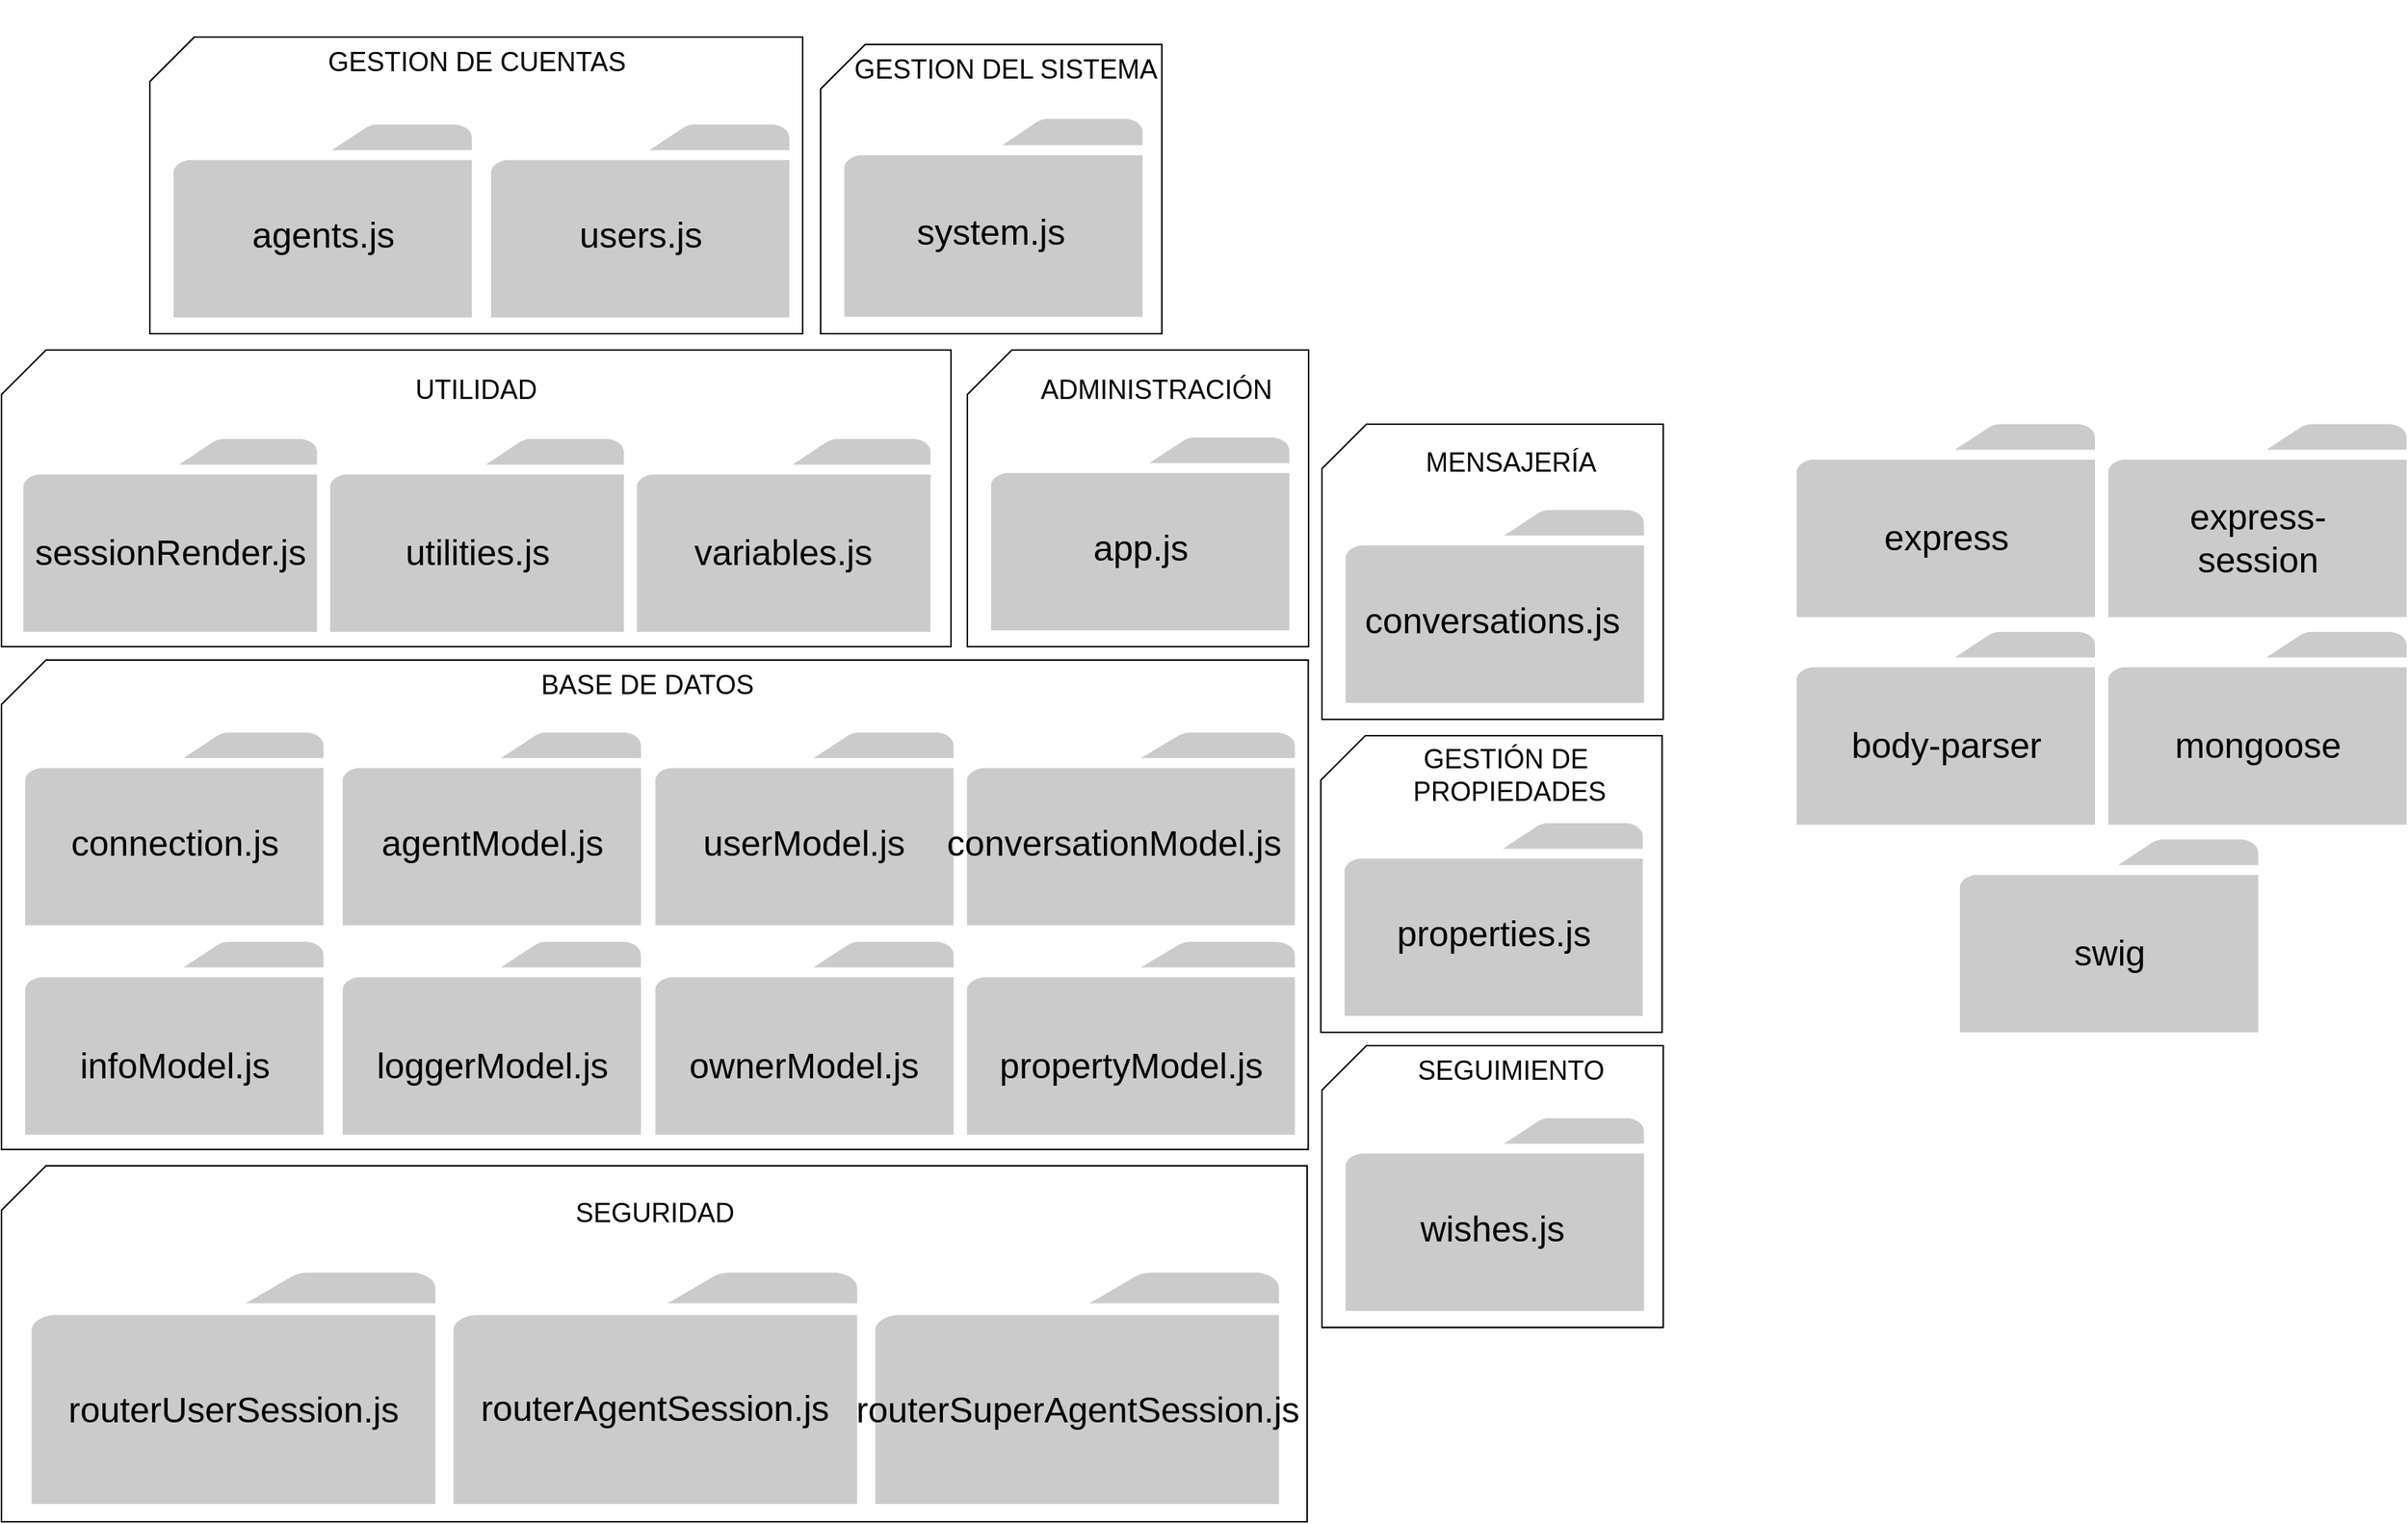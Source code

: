 <mxfile version="12.6.5" type="device"><diagram id="fbehNwFN4G72kFBzEDNn" name="Page-1"><mxGraphModel dx="266" dy="178" grid="1" gridSize="10" guides="1" tooltips="1" connect="1" arrows="1" fold="1" page="1" pageScale="1" pageWidth="827" pageHeight="1169" math="0" shadow="0"><root><mxCell id="0"/><mxCell id="1" parent="0"/><mxCell id="OHsln7tPTUVc43REC0FZ-2" value="" style="group" vertex="1" connectable="0" parent="1"><mxGeometry x="3980" y="2020" width="201" height="130" as="geometry"/></mxCell><mxCell id="OHsln7tPTUVc43REC0FZ-3" value="" style="pointerEvents=1;shadow=0;dashed=0;html=1;strokeColor=none;labelPosition=center;verticalLabelPosition=bottom;verticalAlign=top;outlineConnect=0;align=center;shape=mxgraph.office.concepts.folder;fillColor=#CCCBCB;" vertex="1" parent="OHsln7tPTUVc43REC0FZ-2"><mxGeometry width="201" height="130.0" as="geometry"/></mxCell><mxCell id="OHsln7tPTUVc43REC0FZ-4" value="&lt;span style=&quot;font-size: 24px&quot;&gt;express&lt;/span&gt;" style="text;html=1;strokeColor=none;fillColor=none;align=center;verticalAlign=middle;whiteSpace=wrap;rounded=0;" vertex="1" parent="OHsln7tPTUVc43REC0FZ-2"><mxGeometry x="28.5" y="53.321" width="144" height="47.709" as="geometry"/></mxCell><mxCell id="OHsln7tPTUVc43REC0FZ-5" value="" style="group" vertex="1" connectable="0" parent="1"><mxGeometry x="3980" y="2160" width="201" height="130" as="geometry"/></mxCell><mxCell id="OHsln7tPTUVc43REC0FZ-6" value="" style="pointerEvents=1;shadow=0;dashed=0;html=1;strokeColor=none;labelPosition=center;verticalLabelPosition=bottom;verticalAlign=top;outlineConnect=0;align=center;shape=mxgraph.office.concepts.folder;fillColor=#CCCBCB;" vertex="1" parent="OHsln7tPTUVc43REC0FZ-5"><mxGeometry width="201" height="130.0" as="geometry"/></mxCell><mxCell id="OHsln7tPTUVc43REC0FZ-7" value="&lt;span style=&quot;font-size: 24px&quot;&gt;body-parser&lt;/span&gt;" style="text;html=1;strokeColor=none;fillColor=none;align=center;verticalAlign=middle;whiteSpace=wrap;rounded=0;" vertex="1" parent="OHsln7tPTUVc43REC0FZ-5"><mxGeometry x="28.5" y="53.321" width="144" height="47.709" as="geometry"/></mxCell><mxCell id="OHsln7tPTUVc43REC0FZ-8" value="" style="group" vertex="1" connectable="0" parent="1"><mxGeometry x="4190" y="2020" width="201" height="130" as="geometry"/></mxCell><mxCell id="OHsln7tPTUVc43REC0FZ-9" value="" style="pointerEvents=1;shadow=0;dashed=0;html=1;strokeColor=none;labelPosition=center;verticalLabelPosition=bottom;verticalAlign=top;outlineConnect=0;align=center;shape=mxgraph.office.concepts.folder;fillColor=#CCCBCB;" vertex="1" parent="OHsln7tPTUVc43REC0FZ-8"><mxGeometry width="201" height="130.0" as="geometry"/></mxCell><mxCell id="OHsln7tPTUVc43REC0FZ-10" value="&lt;span style=&quot;font-size: 24px&quot;&gt;express-session&lt;/span&gt;" style="text;html=1;strokeColor=none;fillColor=none;align=center;verticalAlign=middle;whiteSpace=wrap;rounded=0;" vertex="1" parent="OHsln7tPTUVc43REC0FZ-8"><mxGeometry x="28.5" y="53.321" width="144" height="47.709" as="geometry"/></mxCell><mxCell id="OHsln7tPTUVc43REC0FZ-11" value="" style="group" vertex="1" connectable="0" parent="1"><mxGeometry x="4090" y="2300" width="201" height="130" as="geometry"/></mxCell><mxCell id="OHsln7tPTUVc43REC0FZ-12" value="" style="pointerEvents=1;shadow=0;dashed=0;html=1;strokeColor=none;labelPosition=center;verticalLabelPosition=bottom;verticalAlign=top;outlineConnect=0;align=center;shape=mxgraph.office.concepts.folder;fillColor=#CCCBCB;" vertex="1" parent="OHsln7tPTUVc43REC0FZ-11"><mxGeometry width="201" height="130.0" as="geometry"/></mxCell><mxCell id="OHsln7tPTUVc43REC0FZ-13" value="&lt;span style=&quot;font-size: 24px&quot;&gt;swig&lt;/span&gt;" style="text;html=1;strokeColor=none;fillColor=none;align=center;verticalAlign=middle;whiteSpace=wrap;rounded=0;" vertex="1" parent="OHsln7tPTUVc43REC0FZ-11"><mxGeometry x="28.5" y="53.321" width="144" height="47.709" as="geometry"/></mxCell><mxCell id="OHsln7tPTUVc43REC0FZ-14" value="" style="group" vertex="1" connectable="0" parent="1"><mxGeometry x="3421" y="1970" width="230" height="200" as="geometry"/></mxCell><mxCell id="OHsln7tPTUVc43REC0FZ-15" value="" style="group" vertex="1" connectable="0" parent="OHsln7tPTUVc43REC0FZ-14"><mxGeometry width="230" height="200" as="geometry"/></mxCell><mxCell id="OHsln7tPTUVc43REC0FZ-16" value="" style="group" vertex="1" connectable="0" parent="OHsln7tPTUVc43REC0FZ-15"><mxGeometry width="230" height="200" as="geometry"/></mxCell><mxCell id="OHsln7tPTUVc43REC0FZ-17" value="" style="shape=card;whiteSpace=wrap;html=1;" vertex="1" parent="OHsln7tPTUVc43REC0FZ-16"><mxGeometry width="230" height="200" as="geometry"/></mxCell><mxCell id="OHsln7tPTUVc43REC0FZ-18" value="&lt;span style=&quot;font-size: 18px&quot;&gt;ADMINISTRACIÓN&lt;br&gt;&lt;/span&gt;" style="text;html=1;strokeColor=none;fillColor=none;align=center;verticalAlign=middle;whiteSpace=wrap;rounded=0;" vertex="1" parent="OHsln7tPTUVc43REC0FZ-16"><mxGeometry x="25" y="10" width="205" height="33" as="geometry"/></mxCell><mxCell id="OHsln7tPTUVc43REC0FZ-19" value="" style="pointerEvents=1;shadow=0;dashed=0;html=1;strokeColor=none;labelPosition=center;verticalLabelPosition=bottom;verticalAlign=top;outlineConnect=0;align=center;shape=mxgraph.office.concepts.folder;fillColor=#CCCBCB;" vertex="1" parent="OHsln7tPTUVc43REC0FZ-16"><mxGeometry x="16" y="59" width="201" height="130.0" as="geometry"/></mxCell><mxCell id="OHsln7tPTUVc43REC0FZ-20" value="&lt;span style=&quot;font-size: 24px&quot;&gt;app.js&lt;/span&gt;" style="text;html=1;strokeColor=none;fillColor=none;align=center;verticalAlign=middle;whiteSpace=wrap;rounded=0;" vertex="1" parent="OHsln7tPTUVc43REC0FZ-16"><mxGeometry x="44.5" y="110.001" width="144" height="47.709" as="geometry"/></mxCell><mxCell id="OHsln7tPTUVc43REC0FZ-21" value="" style="group" vertex="1" connectable="0" parent="1"><mxGeometry x="2770" y="1970" width="640" height="200" as="geometry"/></mxCell><mxCell id="OHsln7tPTUVc43REC0FZ-22" value="" style="shape=card;whiteSpace=wrap;html=1;" vertex="1" parent="OHsln7tPTUVc43REC0FZ-21"><mxGeometry width="640" height="200" as="geometry"/></mxCell><mxCell id="OHsln7tPTUVc43REC0FZ-23" value="&lt;font style=&quot;font-size: 18px&quot;&gt;UTILIDAD&lt;/font&gt;" style="text;html=1;strokeColor=none;fillColor=none;align=center;verticalAlign=middle;whiteSpace=wrap;rounded=0;" vertex="1" parent="OHsln7tPTUVc43REC0FZ-21"><mxGeometry x="201.846" y="10" width="236.308" height="33" as="geometry"/></mxCell><mxCell id="OHsln7tPTUVc43REC0FZ-24" value="" style="pointerEvents=1;shadow=0;dashed=0;html=1;strokeColor=none;labelPosition=center;verticalLabelPosition=bottom;verticalAlign=top;outlineConnect=0;align=center;shape=mxgraph.office.concepts.folder;fillColor=#CCCBCB;" vertex="1" parent="OHsln7tPTUVc43REC0FZ-21"><mxGeometry x="221.538" y="60" width="197.908" height="130.0" as="geometry"/></mxCell><mxCell id="OHsln7tPTUVc43REC0FZ-25" value="&lt;span style=&quot;font-size: 24px&quot;&gt;utilities.js&lt;/span&gt;" style="text;html=1;strokeColor=none;fillColor=none;align=center;verticalAlign=middle;whiteSpace=wrap;rounded=0;" vertex="1" parent="OHsln7tPTUVc43REC0FZ-21"><mxGeometry x="249.6" y="113.001" width="141.785" height="47.709" as="geometry"/></mxCell><mxCell id="OHsln7tPTUVc43REC0FZ-26" value="" style="group" vertex="1" connectable="0" parent="OHsln7tPTUVc43REC0FZ-21"><mxGeometry x="14.769" y="60" width="197.908" height="130" as="geometry"/></mxCell><mxCell id="OHsln7tPTUVc43REC0FZ-27" value="" style="pointerEvents=1;shadow=0;dashed=0;html=1;strokeColor=none;labelPosition=center;verticalLabelPosition=bottom;verticalAlign=top;outlineConnect=0;align=center;shape=mxgraph.office.concepts.folder;fillColor=#CCCBCB;" vertex="1" parent="OHsln7tPTUVc43REC0FZ-26"><mxGeometry width="197.908" height="130.0" as="geometry"/></mxCell><mxCell id="OHsln7tPTUVc43REC0FZ-28" value="&lt;span style=&quot;font-size: 24px&quot;&gt;sessionRender.js&lt;/span&gt;" style="text;html=1;strokeColor=none;fillColor=none;align=center;verticalAlign=middle;whiteSpace=wrap;rounded=0;" vertex="1" parent="OHsln7tPTUVc43REC0FZ-26"><mxGeometry x="28.062" y="53.321" width="141.785" height="47.709" as="geometry"/></mxCell><mxCell id="OHsln7tPTUVc43REC0FZ-29" value="" style="group" vertex="1" connectable="0" parent="OHsln7tPTUVc43REC0FZ-21"><mxGeometry x="428.308" y="60" width="197.908" height="130" as="geometry"/></mxCell><mxCell id="OHsln7tPTUVc43REC0FZ-30" value="" style="pointerEvents=1;shadow=0;dashed=0;html=1;strokeColor=none;labelPosition=center;verticalLabelPosition=bottom;verticalAlign=top;outlineConnect=0;align=center;shape=mxgraph.office.concepts.folder;fillColor=#CCCBCB;" vertex="1" parent="OHsln7tPTUVc43REC0FZ-29"><mxGeometry width="197.908" height="130.0" as="geometry"/></mxCell><mxCell id="OHsln7tPTUVc43REC0FZ-31" value="&lt;span style=&quot;font-size: 24px&quot;&gt;variables.js&lt;/span&gt;" style="text;html=1;strokeColor=none;fillColor=none;align=center;verticalAlign=middle;whiteSpace=wrap;rounded=0;" vertex="1" parent="OHsln7tPTUVc43REC0FZ-29"><mxGeometry x="28.062" y="53.321" width="141.785" height="47.709" as="geometry"/></mxCell><mxCell id="OHsln7tPTUVc43REC0FZ-32" value="" style="group" vertex="1" connectable="0" parent="1"><mxGeometry x="2870" y="1759" width="440" height="200" as="geometry"/></mxCell><mxCell id="OHsln7tPTUVc43REC0FZ-33" value="" style="shape=card;whiteSpace=wrap;html=1;" vertex="1" parent="OHsln7tPTUVc43REC0FZ-32"><mxGeometry width="440" height="200" as="geometry"/></mxCell><mxCell id="OHsln7tPTUVc43REC0FZ-34" value="&lt;font style=&quot;font-size: 18px&quot;&gt;GESTION DE CUENTAS&lt;/font&gt;" style="text;html=1;strokeColor=none;fillColor=none;align=center;verticalAlign=middle;whiteSpace=wrap;rounded=0;" vertex="1" parent="OHsln7tPTUVc43REC0FZ-32"><mxGeometry x="117.5" width="205" height="33" as="geometry"/></mxCell><mxCell id="OHsln7tPTUVc43REC0FZ-35" value="" style="pointerEvents=1;shadow=0;dashed=0;html=1;strokeColor=none;labelPosition=center;verticalLabelPosition=bottom;verticalAlign=top;outlineConnect=0;align=center;shape=mxgraph.office.concepts.folder;fillColor=#CCCBCB;" vertex="1" parent="OHsln7tPTUVc43REC0FZ-32"><mxGeometry x="16" y="59" width="201" height="130.0" as="geometry"/></mxCell><mxCell id="OHsln7tPTUVc43REC0FZ-36" value="&lt;span style=&quot;font-size: 24px&quot;&gt;agents.js&lt;/span&gt;" style="text;html=1;strokeColor=none;fillColor=none;align=center;verticalAlign=middle;whiteSpace=wrap;rounded=0;" vertex="1" parent="OHsln7tPTUVc43REC0FZ-32"><mxGeometry x="44.5" y="110.001" width="144" height="47.709" as="geometry"/></mxCell><mxCell id="OHsln7tPTUVc43REC0FZ-37" value="" style="pointerEvents=1;shadow=0;dashed=0;html=1;strokeColor=none;labelPosition=center;verticalLabelPosition=bottom;verticalAlign=top;outlineConnect=0;align=center;shape=mxgraph.office.concepts.folder;fillColor=#CCCBCB;" vertex="1" parent="OHsln7tPTUVc43REC0FZ-32"><mxGeometry x="230" y="59" width="201" height="130.0" as="geometry"/></mxCell><mxCell id="OHsln7tPTUVc43REC0FZ-38" value="&lt;span style=&quot;font-size: 24px&quot;&gt;users.js&lt;/span&gt;" style="text;html=1;strokeColor=none;fillColor=none;align=center;verticalAlign=middle;whiteSpace=wrap;rounded=0;" vertex="1" parent="OHsln7tPTUVc43REC0FZ-32"><mxGeometry x="258.5" y="110.001" width="144" height="47.709" as="geometry"/></mxCell><mxCell id="OHsln7tPTUVc43REC0FZ-39" value="" style="shape=card;whiteSpace=wrap;html=1;" vertex="1" parent="1"><mxGeometry x="2770" y="2179" width="880.75" height="330" as="geometry"/></mxCell><mxCell id="OHsln7tPTUVc43REC0FZ-40" value="&lt;font style=&quot;font-size: 18px&quot;&gt;BASE DE DATOS&lt;/font&gt;" style="text;html=1;strokeColor=none;fillColor=none;align=center;verticalAlign=middle;whiteSpace=wrap;rounded=0;" vertex="1" parent="1"><mxGeometry x="3102.5" y="2179" width="205" height="33" as="geometry"/></mxCell><mxCell id="OHsln7tPTUVc43REC0FZ-41" value="" style="pointerEvents=1;shadow=0;dashed=0;html=1;strokeColor=none;labelPosition=center;verticalLabelPosition=bottom;verticalAlign=top;outlineConnect=0;align=center;shape=mxgraph.office.concepts.folder;fillColor=#CCCBCB;" vertex="1" parent="1"><mxGeometry x="2786" y="2227.86" width="201" height="130.0" as="geometry"/></mxCell><mxCell id="OHsln7tPTUVc43REC0FZ-42" value="&lt;span style=&quot;font-size: 24px&quot;&gt;connection.js&lt;/span&gt;" style="text;html=1;strokeColor=none;fillColor=none;align=center;verticalAlign=middle;whiteSpace=wrap;rounded=0;" vertex="1" parent="1"><mxGeometry x="2814.5" y="2279.141" width="144" height="47.709" as="geometry"/></mxCell><mxCell id="OHsln7tPTUVc43REC0FZ-43" value="" style="pointerEvents=1;shadow=0;dashed=0;html=1;strokeColor=none;labelPosition=center;verticalLabelPosition=bottom;verticalAlign=top;outlineConnect=0;align=center;shape=mxgraph.office.concepts.folder;fillColor=#CCCBCB;" vertex="1" parent="1"><mxGeometry x="3000" y="2227.86" width="201" height="130.0" as="geometry"/></mxCell><mxCell id="OHsln7tPTUVc43REC0FZ-44" value="" style="pointerEvents=1;shadow=0;dashed=0;html=1;strokeColor=none;labelPosition=center;verticalLabelPosition=bottom;verticalAlign=top;outlineConnect=0;align=center;shape=mxgraph.office.concepts.folder;fillColor=#CCCBCB;" vertex="1" parent="1"><mxGeometry x="3210.75" y="2227.86" width="201" height="130.0" as="geometry"/></mxCell><mxCell id="OHsln7tPTUVc43REC0FZ-45" value="" style="pointerEvents=1;shadow=0;dashed=0;html=1;strokeColor=none;labelPosition=center;verticalLabelPosition=bottom;verticalAlign=top;outlineConnect=0;align=center;shape=mxgraph.office.concepts.folder;fillColor=#CCCBCB;" vertex="1" parent="1"><mxGeometry x="3420.75" y="2227.86" width="221" height="130" as="geometry"/></mxCell><mxCell id="OHsln7tPTUVc43REC0FZ-46" value="" style="pointerEvents=1;shadow=0;dashed=0;html=1;strokeColor=none;labelPosition=center;verticalLabelPosition=bottom;verticalAlign=top;outlineConnect=0;align=center;shape=mxgraph.office.concepts.folder;fillColor=#CCCBCB;" vertex="1" parent="1"><mxGeometry x="2786" y="2369" width="201" height="130.0" as="geometry"/></mxCell><mxCell id="OHsln7tPTUVc43REC0FZ-47" value="" style="pointerEvents=1;shadow=0;dashed=0;html=1;strokeColor=none;labelPosition=center;verticalLabelPosition=bottom;verticalAlign=top;outlineConnect=0;align=center;shape=mxgraph.office.concepts.folder;fillColor=#CCCBCB;" vertex="1" parent="1"><mxGeometry x="3000" y="2369" width="201" height="130.0" as="geometry"/></mxCell><mxCell id="OHsln7tPTUVc43REC0FZ-48" value="" style="pointerEvents=1;shadow=0;dashed=0;html=1;strokeColor=none;labelPosition=center;verticalLabelPosition=bottom;verticalAlign=top;outlineConnect=0;align=center;shape=mxgraph.office.concepts.folder;fillColor=#CCCBCB;" vertex="1" parent="1"><mxGeometry x="3210.75" y="2369" width="201" height="130.0" as="geometry"/></mxCell><mxCell id="OHsln7tPTUVc43REC0FZ-49" value="" style="pointerEvents=1;shadow=0;dashed=0;html=1;strokeColor=none;labelPosition=center;verticalLabelPosition=bottom;verticalAlign=top;outlineConnect=0;align=center;shape=mxgraph.office.concepts.folder;fillColor=#CCCBCB;" vertex="1" parent="1"><mxGeometry x="3420.75" y="2369" width="221" height="130" as="geometry"/></mxCell><mxCell id="OHsln7tPTUVc43REC0FZ-50" value="&lt;span style=&quot;font-size: 24px&quot;&gt;agentModel.js&lt;/span&gt;" style="text;html=1;strokeColor=none;fillColor=none;align=center;verticalAlign=middle;whiteSpace=wrap;rounded=0;" vertex="1" parent="1"><mxGeometry x="3028.5" y="2279.141" width="144" height="47.709" as="geometry"/></mxCell><mxCell id="OHsln7tPTUVc43REC0FZ-51" value="&lt;span style=&quot;font-size: 24px&quot;&gt;userModel.js&lt;/span&gt;" style="text;html=1;strokeColor=none;fillColor=none;align=center;verticalAlign=middle;whiteSpace=wrap;rounded=0;" vertex="1" parent="1"><mxGeometry x="3239.25" y="2279.141" width="144" height="47.709" as="geometry"/></mxCell><mxCell id="OHsln7tPTUVc43REC0FZ-52" value="&lt;span style=&quot;font-size: 24px&quot;&gt;conversationModel.js&lt;/span&gt;" style="text;html=1;strokeColor=none;fillColor=none;align=center;verticalAlign=middle;whiteSpace=wrap;rounded=0;" vertex="1" parent="1"><mxGeometry x="3447.5" y="2279.141" width="144" height="47.709" as="geometry"/></mxCell><mxCell id="OHsln7tPTUVc43REC0FZ-53" value="&lt;span style=&quot;font-size: 24px&quot;&gt;propertyModel.js&lt;/span&gt;" style="text;html=1;strokeColor=none;fillColor=none;align=center;verticalAlign=middle;whiteSpace=wrap;rounded=0;" vertex="1" parent="1"><mxGeometry x="3465.88" y="2429" width="130.75" height="47.71" as="geometry"/></mxCell><mxCell id="OHsln7tPTUVc43REC0FZ-54" value="&lt;span style=&quot;font-size: 24px&quot;&gt;ownerModel.js&lt;/span&gt;" style="text;html=1;strokeColor=none;fillColor=none;align=center;verticalAlign=middle;whiteSpace=wrap;rounded=0;" vertex="1" parent="1"><mxGeometry x="3239.25" y="2429.001" width="144" height="47.709" as="geometry"/></mxCell><mxCell id="OHsln7tPTUVc43REC0FZ-55" value="&lt;span style=&quot;font-size: 24px&quot;&gt;loggerModel.js&lt;/span&gt;" style="text;html=1;strokeColor=none;fillColor=none;align=center;verticalAlign=middle;whiteSpace=wrap;rounded=0;" vertex="1" parent="1"><mxGeometry x="3028.5" y="2429.001" width="144" height="47.709" as="geometry"/></mxCell><mxCell id="OHsln7tPTUVc43REC0FZ-56" value="&lt;span style=&quot;font-size: 24px&quot;&gt;infoModel.js&lt;/span&gt;" style="text;html=1;strokeColor=none;fillColor=none;align=center;verticalAlign=middle;whiteSpace=wrap;rounded=0;" vertex="1" parent="1"><mxGeometry x="2814.5" y="2429.001" width="144" height="47.709" as="geometry"/></mxCell><mxCell id="OHsln7tPTUVc43REC0FZ-57" value="" style="group" vertex="1" connectable="0" parent="1"><mxGeometry x="4190" y="2160" width="201" height="130" as="geometry"/></mxCell><mxCell id="OHsln7tPTUVc43REC0FZ-58" value="" style="pointerEvents=1;shadow=0;dashed=0;html=1;strokeColor=none;labelPosition=center;verticalLabelPosition=bottom;verticalAlign=top;outlineConnect=0;align=center;shape=mxgraph.office.concepts.folder;fillColor=#CCCBCB;" vertex="1" parent="OHsln7tPTUVc43REC0FZ-57"><mxGeometry width="201" height="130.0" as="geometry"/></mxCell><mxCell id="OHsln7tPTUVc43REC0FZ-59" value="&lt;span style=&quot;font-size: 24px&quot;&gt;mongoose&lt;/span&gt;" style="text;html=1;strokeColor=none;fillColor=none;align=center;verticalAlign=middle;whiteSpace=wrap;rounded=0;" vertex="1" parent="OHsln7tPTUVc43REC0FZ-57"><mxGeometry x="28.5" y="53.321" width="144" height="47.709" as="geometry"/></mxCell><mxCell id="OHsln7tPTUVc43REC0FZ-61" value="" style="group" vertex="1" connectable="0" parent="1"><mxGeometry x="2770" y="2520" width="880" height="240" as="geometry"/></mxCell><mxCell id="OHsln7tPTUVc43REC0FZ-62" value="" style="shape=card;whiteSpace=wrap;html=1;" vertex="1" parent="OHsln7tPTUVc43REC0FZ-61"><mxGeometry width="880" height="240" as="geometry"/></mxCell><mxCell id="OHsln7tPTUVc43REC0FZ-63" value="&lt;span style=&quot;font-size: 18px&quot;&gt;SEGURIDAD&lt;/span&gt;" style="text;html=1;strokeColor=none;fillColor=none;align=center;verticalAlign=middle;whiteSpace=wrap;rounded=0;" vertex="1" parent="OHsln7tPTUVc43REC0FZ-61"><mxGeometry x="277.538" y="12" width="324.923" height="39.6" as="geometry"/></mxCell><mxCell id="OHsln7tPTUVc43REC0FZ-64" value="" style="pointerEvents=1;shadow=0;dashed=0;html=1;strokeColor=none;labelPosition=center;verticalLabelPosition=bottom;verticalAlign=top;outlineConnect=0;align=center;shape=mxgraph.office.concepts.folder;fillColor=#CCCBCB;" vertex="1" parent="OHsln7tPTUVc43REC0FZ-61"><mxGeometry x="304.615" y="72" width="272.123" height="156.0" as="geometry"/></mxCell><mxCell id="OHsln7tPTUVc43REC0FZ-65" value="&lt;span style=&quot;font-size: 24px&quot;&gt;routerAgentSession.js&lt;/span&gt;" style="text;html=1;strokeColor=none;fillColor=none;align=center;verticalAlign=middle;whiteSpace=wrap;rounded=0;" vertex="1" parent="OHsln7tPTUVc43REC0FZ-61"><mxGeometry x="343.2" y="135.601" width="194.954" height="57.25" as="geometry"/></mxCell><mxCell id="OHsln7tPTUVc43REC0FZ-66" value="" style="group" vertex="1" connectable="0" parent="OHsln7tPTUVc43REC0FZ-61"><mxGeometry x="20.308" y="72" width="272.123" height="156" as="geometry"/></mxCell><mxCell id="OHsln7tPTUVc43REC0FZ-67" value="" style="pointerEvents=1;shadow=0;dashed=0;html=1;strokeColor=none;labelPosition=center;verticalLabelPosition=bottom;verticalAlign=top;outlineConnect=0;align=center;shape=mxgraph.office.concepts.folder;fillColor=#CCCBCB;" vertex="1" parent="OHsln7tPTUVc43REC0FZ-66"><mxGeometry width="272.123" height="156.0" as="geometry"/></mxCell><mxCell id="OHsln7tPTUVc43REC0FZ-68" value="&lt;span style=&quot;font-size: 24px&quot;&gt;routerUserSession.js&lt;/span&gt;" style="text;html=1;strokeColor=none;fillColor=none;align=center;verticalAlign=middle;whiteSpace=wrap;rounded=0;" vertex="1" parent="OHsln7tPTUVc43REC0FZ-66"><mxGeometry x="38.585" y="63.985" width="194.954" height="57.25" as="geometry"/></mxCell><mxCell id="OHsln7tPTUVc43REC0FZ-69" value="" style="group" vertex="1" connectable="0" parent="OHsln7tPTUVc43REC0FZ-61"><mxGeometry x="588.923" y="72" width="272.123" height="156" as="geometry"/></mxCell><mxCell id="OHsln7tPTUVc43REC0FZ-70" value="" style="pointerEvents=1;shadow=0;dashed=0;html=1;strokeColor=none;labelPosition=center;verticalLabelPosition=bottom;verticalAlign=top;outlineConnect=0;align=center;shape=mxgraph.office.concepts.folder;fillColor=#CCCBCB;" vertex="1" parent="OHsln7tPTUVc43REC0FZ-69"><mxGeometry width="272.123" height="156.0" as="geometry"/></mxCell><mxCell id="OHsln7tPTUVc43REC0FZ-71" value="&lt;span style=&quot;font-size: 24px&quot;&gt;routerSuperAgentSession.js&lt;/span&gt;" style="text;html=1;strokeColor=none;fillColor=none;align=center;verticalAlign=middle;whiteSpace=wrap;rounded=0;" vertex="1" parent="OHsln7tPTUVc43REC0FZ-69"><mxGeometry x="38.585" y="63.985" width="194.954" height="57.25" as="geometry"/></mxCell><mxCell id="OHsln7tPTUVc43REC0FZ-72" value="" style="group" vertex="1" connectable="0" parent="1"><mxGeometry x="3639.25" y="1734" width="230" height="330" as="geometry"/></mxCell><mxCell id="OHsln7tPTUVc43REC0FZ-73" value="" style="group" vertex="1" connectable="0" parent="OHsln7tPTUVc43REC0FZ-72"><mxGeometry x="-317.13" y="30" width="230" height="195" as="geometry"/></mxCell><mxCell id="OHsln7tPTUVc43REC0FZ-74" value="" style="group" vertex="1" connectable="0" parent="OHsln7tPTUVc43REC0FZ-73"><mxGeometry width="230" height="195.0" as="geometry"/></mxCell><mxCell id="OHsln7tPTUVc43REC0FZ-75" value="" style="shape=card;whiteSpace=wrap;html=1;" vertex="1" parent="OHsln7tPTUVc43REC0FZ-74"><mxGeometry width="230" height="195.0" as="geometry"/></mxCell><mxCell id="OHsln7tPTUVc43REC0FZ-76" value="&lt;font style=&quot;font-size: 18px&quot;&gt;GESTION DEL SISTEMA&lt;/font&gt;" style="text;html=1;strokeColor=none;fillColor=none;align=center;verticalAlign=middle;whiteSpace=wrap;rounded=0;" vertex="1" parent="OHsln7tPTUVc43REC0FZ-74"><mxGeometry x="20" width="210" height="33.868" as="geometry"/></mxCell><mxCell id="OHsln7tPTUVc43REC0FZ-77" value="" style="pointerEvents=1;shadow=0;dashed=0;html=1;strokeColor=none;labelPosition=center;verticalLabelPosition=bottom;verticalAlign=top;outlineConnect=0;align=center;shape=mxgraph.office.concepts.folder;fillColor=#CCCBCB;" vertex="1" parent="OHsln7tPTUVc43REC0FZ-74"><mxGeometry x="16" y="50.146" width="201" height="133.421" as="geometry"/></mxCell><mxCell id="OHsln7tPTUVc43REC0FZ-78" value="&lt;span style=&quot;font-size: 24px&quot;&gt;system.js&lt;/span&gt;" style="text;html=1;strokeColor=none;fillColor=none;align=center;verticalAlign=middle;whiteSpace=wrap;rounded=0;" vertex="1" parent="OHsln7tPTUVc43REC0FZ-74"><mxGeometry x="43" y="102.632" width="144" height="48.964" as="geometry"/></mxCell><mxCell id="OHsln7tPTUVc43REC0FZ-79" value="" style="group" vertex="1" connectable="0" parent="1"><mxGeometry x="3659.25" y="2230" width="230.75" height="399" as="geometry"/></mxCell><mxCell id="OHsln7tPTUVc43REC0FZ-80" value="" style="group" vertex="1" connectable="0" parent="OHsln7tPTUVc43REC0FZ-79"><mxGeometry x="0.75" y="209" width="230" height="190" as="geometry"/></mxCell><mxCell id="OHsln7tPTUVc43REC0FZ-81" value="" style="group" vertex="1" connectable="0" parent="OHsln7tPTUVc43REC0FZ-80"><mxGeometry width="230" height="190" as="geometry"/></mxCell><mxCell id="OHsln7tPTUVc43REC0FZ-82" value="" style="shape=card;whiteSpace=wrap;html=1;" vertex="1" parent="OHsln7tPTUVc43REC0FZ-81"><mxGeometry width="230" height="190" as="geometry"/></mxCell><mxCell id="OHsln7tPTUVc43REC0FZ-83" value="&lt;font style=&quot;font-size: 18px&quot;&gt;SEGUIMIENTO&lt;/font&gt;" style="text;html=1;strokeColor=none;fillColor=none;align=center;verticalAlign=middle;whiteSpace=wrap;rounded=0;" vertex="1" parent="OHsln7tPTUVc43REC0FZ-81"><mxGeometry x="25" width="205" height="33" as="geometry"/></mxCell><mxCell id="OHsln7tPTUVc43REC0FZ-84" value="" style="pointerEvents=1;shadow=0;dashed=0;html=1;strokeColor=none;labelPosition=center;verticalLabelPosition=bottom;verticalAlign=top;outlineConnect=0;align=center;shape=mxgraph.office.concepts.folder;fillColor=#CCCBCB;" vertex="1" parent="OHsln7tPTUVc43REC0FZ-81"><mxGeometry x="16" y="48.86" width="201" height="130.0" as="geometry"/></mxCell><mxCell id="OHsln7tPTUVc43REC0FZ-85" value="&lt;span style=&quot;font-size: 24px&quot;&gt;wishes.js&lt;/span&gt;" style="text;html=1;strokeColor=none;fillColor=none;align=center;verticalAlign=middle;whiteSpace=wrap;rounded=0;" vertex="1" parent="OHsln7tPTUVc43REC0FZ-81"><mxGeometry x="43" y="100.141" width="144" height="47.709" as="geometry"/></mxCell><mxCell id="OHsln7tPTUVc43REC0FZ-86" value="" style="group" vertex="1" connectable="0" parent="OHsln7tPTUVc43REC0FZ-79"><mxGeometry width="230" height="200" as="geometry"/></mxCell><mxCell id="OHsln7tPTUVc43REC0FZ-87" value="" style="group" vertex="1" connectable="0" parent="OHsln7tPTUVc43REC0FZ-86"><mxGeometry width="230" height="200" as="geometry"/></mxCell><mxCell id="OHsln7tPTUVc43REC0FZ-88" value="" style="group" vertex="1" connectable="0" parent="OHsln7tPTUVc43REC0FZ-87"><mxGeometry width="230" height="200" as="geometry"/></mxCell><mxCell id="OHsln7tPTUVc43REC0FZ-89" value="" style="shape=card;whiteSpace=wrap;html=1;" vertex="1" parent="OHsln7tPTUVc43REC0FZ-88"><mxGeometry width="230" height="200" as="geometry"/></mxCell><mxCell id="OHsln7tPTUVc43REC0FZ-90" value="&lt;span style=&quot;font-size: 18px&quot;&gt;GESTIÓN DE&amp;nbsp;&lt;br&gt;PROPIEDADES&lt;br&gt;&lt;/span&gt;" style="text;html=1;strokeColor=none;fillColor=none;align=center;verticalAlign=middle;whiteSpace=wrap;rounded=0;" vertex="1" parent="OHsln7tPTUVc43REC0FZ-88"><mxGeometry x="25" y="10" width="205" height="33" as="geometry"/></mxCell><mxCell id="OHsln7tPTUVc43REC0FZ-91" value="" style="pointerEvents=1;shadow=0;dashed=0;html=1;strokeColor=none;labelPosition=center;verticalLabelPosition=bottom;verticalAlign=top;outlineConnect=0;align=center;shape=mxgraph.office.concepts.folder;fillColor=#CCCBCB;" vertex="1" parent="OHsln7tPTUVc43REC0FZ-88"><mxGeometry x="16" y="59" width="201" height="130.0" as="geometry"/></mxCell><mxCell id="OHsln7tPTUVc43REC0FZ-92" value="&lt;span style=&quot;font-size: 24px&quot;&gt;properties.js&lt;/span&gt;" style="text;html=1;strokeColor=none;fillColor=none;align=center;verticalAlign=middle;whiteSpace=wrap;rounded=0;" vertex="1" parent="OHsln7tPTUVc43REC0FZ-88"><mxGeometry x="44.5" y="110.001" width="144" height="47.709" as="geometry"/></mxCell><mxCell id="OHsln7tPTUVc43REC0FZ-93" value="" style="group" vertex="1" connectable="0" parent="1"><mxGeometry x="3660" y="2020" width="230" height="199" as="geometry"/></mxCell><mxCell id="OHsln7tPTUVc43REC0FZ-94" value="" style="shape=card;whiteSpace=wrap;html=1;" vertex="1" parent="OHsln7tPTUVc43REC0FZ-93"><mxGeometry width="230" height="199" as="geometry"/></mxCell><mxCell id="OHsln7tPTUVc43REC0FZ-95" value="&lt;font style=&quot;font-size: 18px&quot;&gt;MENSAJERÍA&lt;/font&gt;" style="text;html=1;strokeColor=none;fillColor=none;align=center;verticalAlign=middle;whiteSpace=wrap;rounded=0;" vertex="1" parent="OHsln7tPTUVc43REC0FZ-93"><mxGeometry x="25" y="9" width="205" height="33" as="geometry"/></mxCell><mxCell id="OHsln7tPTUVc43REC0FZ-96" value="" style="pointerEvents=1;shadow=0;dashed=0;html=1;strokeColor=none;labelPosition=center;verticalLabelPosition=bottom;verticalAlign=top;outlineConnect=0;align=center;shape=mxgraph.office.concepts.folder;fillColor=#CCCBCB;" vertex="1" parent="OHsln7tPTUVc43REC0FZ-93"><mxGeometry x="16" y="57.86" width="201" height="130.0" as="geometry"/></mxCell><mxCell id="OHsln7tPTUVc43REC0FZ-97" value="&lt;span style=&quot;font-size: 24px&quot;&gt;conversations.js&lt;/span&gt;" style="text;html=1;strokeColor=none;fillColor=none;align=center;verticalAlign=middle;whiteSpace=wrap;rounded=0;" vertex="1" parent="OHsln7tPTUVc43REC0FZ-93"><mxGeometry x="43" y="109.001" width="144" height="47.709" as="geometry"/></mxCell></root></mxGraphModel></diagram></mxfile>